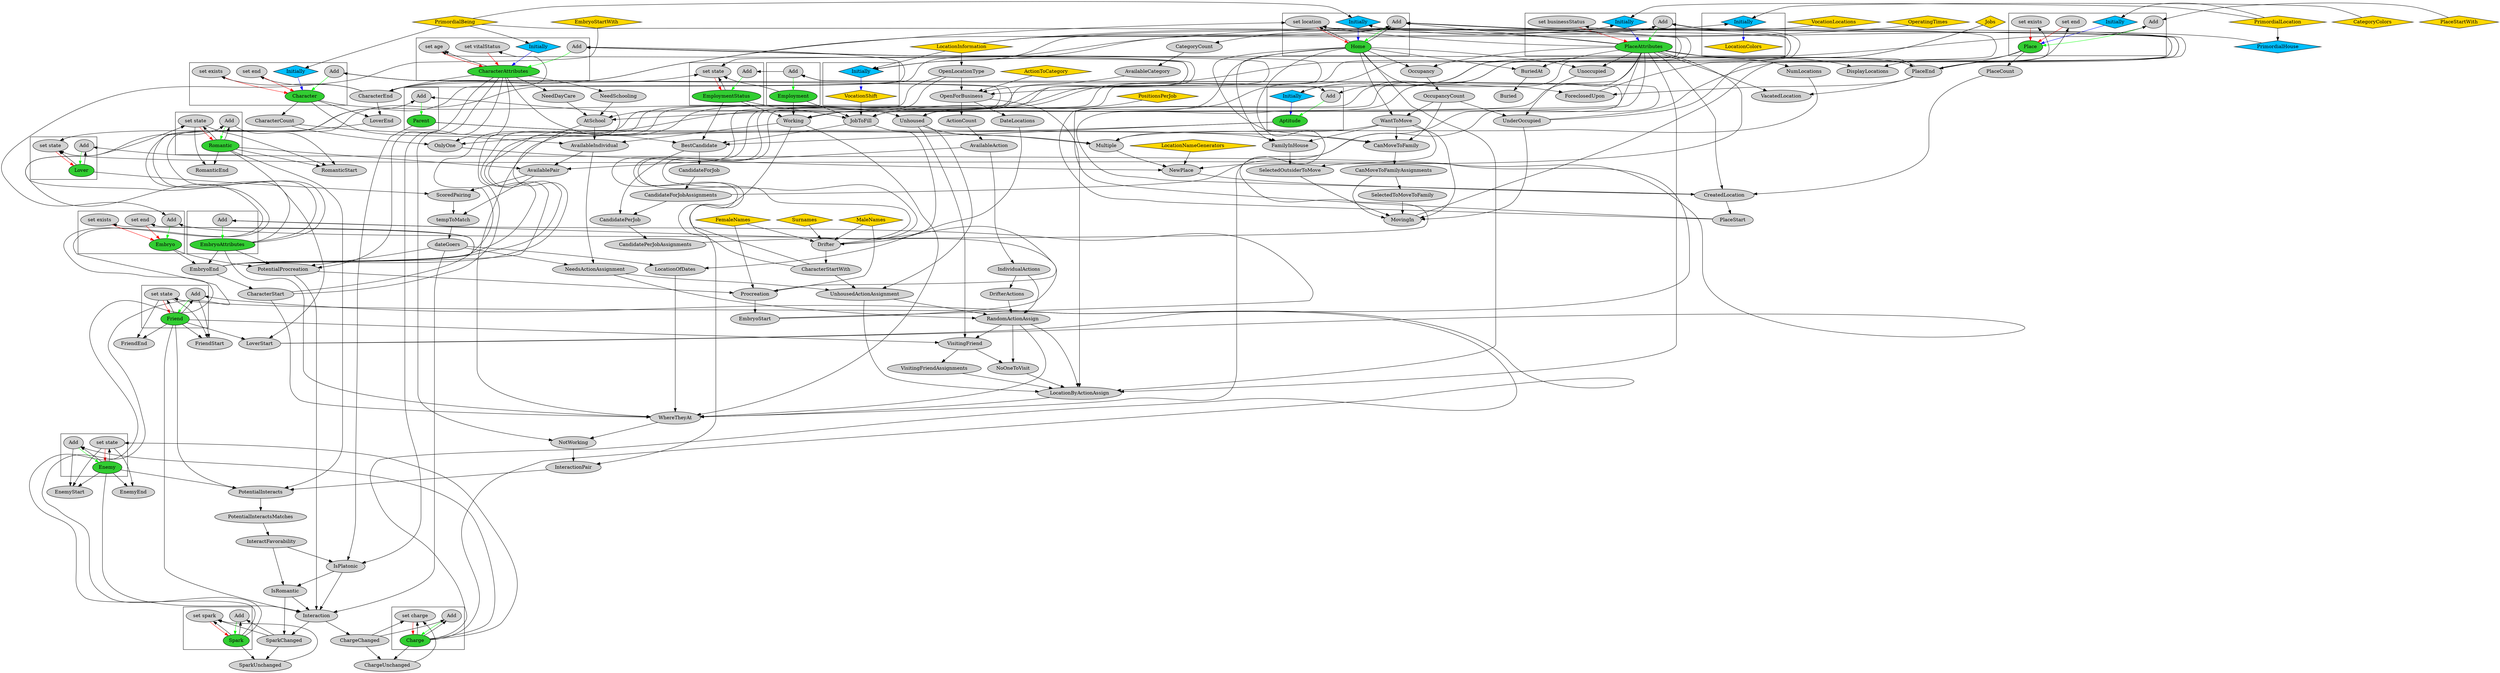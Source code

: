 digraph {
splines=true
node [ style="filled"]
subgraph "cluster_VocationShift"{
v9 [ label = "VocationShift" fillcolor="gold" shape="diamond"];
v10 [ label = "Initially" fillcolor="deepskyblue" shape="diamond"];
}
subgraph "cluster_LocationColors"{
v14 [ label = "LocationColors" fillcolor="gold" shape="diamond"];
v15 [ label = "Initially" fillcolor="deepskyblue" shape="diamond"];
}
subgraph "cluster_Character"{
v16 [ label = "Character" fillcolor="limegreen"];
v17 [ label = "Add"];
v151 [ label = "Initially" fillcolor="deepskyblue" shape="diamond"];
v152 [ label = "set end"];
v153 [ label = "set exists"];
}
subgraph "cluster_CharacterAttributes"{
v40 [ label = "CharacterAttributes" fillcolor="limegreen"];
v41 [ label = "Add"];
v68 [ label = "Initially" fillcolor="deepskyblue" shape="diamond"];
v69 [ label = "set vitalStatus"];
v70 [ label = "set age"];
}
subgraph "cluster_Aptitude"{
v63 [ label = "Aptitude" fillcolor="limegreen"];
v64 [ label = "Add"];
v65 [ label = "Initially" fillcolor="deepskyblue" shape="diamond"];
}
subgraph "cluster_Charge"{
v129 [ label = "Charge" fillcolor="limegreen"];
v130 [ label = "Add"];
v132 [ label = "set charge"];
}
subgraph "cluster_Friend"{
v127 [ label = "Friend" fillcolor="limegreen"];
v128 [ label = "Add"];
v134 [ label = "set state"];
}
subgraph "cluster_Enemy"{
v136 [ label = "Enemy" fillcolor="limegreen"];
v137 [ label = "Add"];
v138 [ label = "set state"];
}
subgraph "cluster_Spark"{
v106 [ label = "Spark" fillcolor="limegreen"];
v107 [ label = "Add"];
v140 [ label = "set spark"];
}
subgraph "cluster_Romantic"{
v104 [ label = "Romantic" fillcolor="limegreen"];
v105 [ label = "Add"];
v142 [ label = "set state"];
}
subgraph "cluster_Lover"{
v143 [ label = "Lover" fillcolor="limegreen"];
v144 [ label = "Add"];
v146 [ label = "set state"];
}
subgraph "cluster_Embryo"{
v20 [ label = "Embryo" fillcolor="limegreen"];
v21 [ label = "Add"];
v149 [ label = "set end"];
v150 [ label = "set exists"];
}
subgraph "cluster_EmbryoAttributes"{
v66 [ label = "EmbryoAttributes" fillcolor="limegreen"];
v67 [ label = "Add"];
}
subgraph "cluster_Parent"{
v90 [ label = "Parent" fillcolor="limegreen"];
v91 [ label = "Add"];
}
subgraph "cluster_Place"{
v57 [ label = "Place" fillcolor="limegreen"];
v58 [ label = "Add"];
v60 [ label = "Initially" fillcolor="deepskyblue" shape="diamond"];
v61 [ label = "set end"];
v62 [ label = "set exists"];
}
subgraph "cluster_PlaceAttributes"{
v34 [ label = "PlaceAttributes" fillcolor="limegreen"];
v35 [ label = "Add"];
v96 [ label = "Initially" fillcolor="deepskyblue" shape="diamond"];
v97 [ label = "set businessStatus"];
}
subgraph "cluster_Home"{
v75 [ label = "Home" fillcolor="limegreen"];
v76 [ label = "Add"];
v82 [ label = "Initially" fillcolor="deepskyblue" shape="diamond"];
v84 [ label = "set location"];
}
subgraph "cluster_EmploymentStatus"{
v52 [ label = "EmploymentStatus" fillcolor="limegreen"];
v53 [ label = "Add"];
v54 [ label = "set state"];
}
subgraph "cluster_Employment"{
v45 [ label = "Employment" fillcolor="limegreen"];
v46 [ label = "Add"];
}
v0 [ label = "FemaleNames" fillcolor="gold" shape="diamond"];
v1 [ label = "MaleNames" fillcolor="gold" shape="diamond"];
v2 [ label = "Surnames" fillcolor="gold" shape="diamond"];
v3 [ label = "Jobs" fillcolor="gold" shape="diamond"];
v4 [ label = "PrimordialBeing" fillcolor="gold" shape="diamond"];
v5 [ label = "PrimordialLocation" fillcolor="gold" shape="diamond"];
v6 [ label = "LocationInformation" fillcolor="gold" shape="diamond"];
v7 [ label = "VocationLocations" fillcolor="gold" shape="diamond"];
v8 [ label = "OperatingTimes" fillcolor="gold" shape="diamond"];
v11 [ label = "PositionsPerJob" fillcolor="gold" shape="diamond"];
v12 [ label = "ActionToCategory" fillcolor="gold" shape="diamond"];
v13 [ label = "CategoryColors" fillcolor="gold" shape="diamond"];
v18 [ label = "CharacterStart"];
v19 [ label = "EmbryoEnd"];
v22 [ label = "EmbryoStart"];
v23 [ label = "Procreation"];
v24 [ label = "PotentialProcreation"];
v25 [ label = "dateGoers"];
v26 [ label = "tempToMatch"];
v27 [ label = "ScoredPairing"];
v28 [ label = "AvailablePair"];
v29 [ label = "AvailableAction"];
v30 [ label = "ActionCount"];
v31 [ label = "OpenForBusiness"];
v32 [ label = "AvailableCategory"];
v33 [ label = "CategoryCount"];
v36 [ label = "PlaceStart"];
v37 [ label = "CreatedLocation"];
v38 [ label = "NewPlace"];
v39 [ label = "OnlyOne"];
v42 [ label = "CharacterStartWith"];
v43 [ label = "Drifter"];
v44 [ label = "JobToFill"];
v47 [ label = "CandidatePerJobAssignments"];
v48 [ label = "CandidatePerJob"];
v49 [ label = "CandidateForJobAssignments"];
v50 [ label = "CandidateForJob"];
v51 [ label = "BestCandidate"];
v55 [ label = "CharacterEnd"];
v56 [ label = "PlaceEnd"];
v59 [ label = "PlaceStartWith" fillcolor="gold" shape="diamond"];
v71 [ label = "CharacterCount"];
v72 [ label = "LocationNameGenerators" fillcolor="gold" shape="diamond"];
v73 [ label = "Multiple"];
v74 [ label = "WantToMove"];
v77 [ label = "UnderOccupied"];
v78 [ label = "OccupancyCount"];
v79 [ label = "Occupancy"];
v80 [ label = "Unoccupied"];
v81 [ label = "Unhoused"];
v83 [ label = "PrimordialHouse" fillcolor="deepskyblue" shape="diamond"];
v85 [ label = "ForeclosedUpon"];
v86 [ label = "MovingIn"];
v87 [ label = "SelectedToMoveToFamily"];
v88 [ label = "CanMoveToFamilyAssignments"];
v89 [ label = "CanMoveToFamily"];
v92 [ label = "SelectedOutsiderToMove"];
v93 [ label = "FamilyInHouse"];
v94 [ label = "NumLocations"];
v95 [ label = "PlaceCount"];
v98 [ label = "OpenLocationType"];
v99 [ label = "AvailableIndividual"];
v100 [ label = "Working"];
v101 [ label = "AtSchool"];
v102 [ label = "NeedDayCare"];
v103 [ label = "NeedSchooling"];
v108 [ label = "SparkChanged"];
v109 [ label = "Interaction"];
v110 [ label = "IsPlatonic"];
v111 [ label = "InteractFavorability"];
v112 [ label = "PotentialInteractsMatches"];
v113 [ label = "PotentialInteracts"];
v114 [ label = "InteractionPair"];
v115 [ label = "NotWorking"];
v116 [ label = "WhereTheyAt"];
v117 [ label = "LocationOfDates"];
v118 [ label = "DateLocations"];
v119 [ label = "RandomActionAssign"];
v120 [ label = "UnhousedActionAssignment"];
v121 [ label = "NeedsActionAssignment"];
v122 [ label = "IndividualActions"];
v123 [ label = "DrifterActions"];
v124 [ label = "LocationByActionAssign"];
v125 [ label = "NoOneToVisit"];
v126 [ label = "VisitingFriend"];
v131 [ label = "ChargeChanged"];
v133 [ label = "ChargeUnchanged"];
v135 [ label = "VisitingFriendAssignments"];
v139 [ label = "IsRomantic"];
v141 [ label = "SparkUnchanged"];
v145 [ label = "LoverStart"];
v147 [ label = "LoverEnd"];
v148 [ label = "EmbryoStartWith" fillcolor="gold" shape="diamond"];
v154 [ label = "FriendStart"];
v155 [ label = "FriendEnd"];
v156 [ label = "EnemyStart"];
v157 [ label = "EnemyEnd"];
v158 [ label = "RomanticStart"];
v159 [ label = "RomanticEnd"];
v160 [ label = "VacatedLocation"];
v161 [ label = "DisplayLocations"];
v162 [ label = "BuriedAt"];
v163 [ label = "Buried"];
v10 -> v9 [ color="blue" ]
v7 -> v10 [ constraint="false" ]
v6 -> v10 [ constraint="false" ]
v8 -> v10 [ constraint="false" ]
v15 -> v14 [ color="blue" ]
v6 -> v15 [ constraint="false" ]
v13 -> v15 [ constraint="false" ]
v17 -> v16 [ color="green" ]
v18 -> v17 [ constraint="false" ]
v19 -> v18
v20 -> v19
v21 -> v20 [ color="green" ]
v22 -> v21 [ constraint="false" ]
v23 -> v22
v24 -> v23
v25 -> v24
v26 -> v25
v27 -> v26
v28 -> v27
v29 -> v28
v30 -> v29
v31 -> v30
v12 -> v31
v32 -> v31
v33 -> v32
v34 -> v33
v35 -> v34 [ color="green" ]
v36 -> v35 [ constraint="false" ]
v37 -> v36
v34 -> v37
v38 -> v37
v34 -> v38
v39 -> v38
v40 -> v39
v41 -> v40 [ color="green" ]
v42 -> v41 [ constraint="false" ]
v43 -> v42
v2 -> v43
v1 -> v43
v0 -> v43
v44 -> v43
v34 -> v44
v9 -> v44
v11 -> v44
v45 -> v44
v46 -> v45 [ color="green" ]
v47 -> v46 [ constraint="false" ]
v48 -> v47
v49 -> v48
v50 -> v49
v51 -> v50
v44 -> v51
v40 -> v51
v52 -> v51
v53 -> v52 [ color="green" ]
v46 -> v53 [ constraint="false" ]
v54 -> v52 [ color="red" ]
v55 -> v54 [ constraint="false" ]
v40 -> v55
v52 -> v54 [ constraint="false" ]
v56 -> v54 [ constraint="false" ]
v34 -> v56
v57 -> v56
v58 -> v57 [ color="green" ]
v36 -> v58 [ constraint="false" ]
v59 -> v58 [ constraint="false" ]
v60 -> v57 [ color="blue" ]
v5 -> v60 [ constraint="false" ]
v61 -> v57 [ color="red" ]
v56 -> v61 [ constraint="false" ]
v62 -> v57 [ color="red" ]
v56 -> v62 [ constraint="false" ]
v45 -> v54 [ constraint="false" ]
v63 -> v51
v64 -> v63 [ color="green" ]
v17 -> v64 [ constraint="false" ]
v3 -> v64 [ constraint="false" ]
v65 -> v63 [ color="blue" ]
v4 -> v65 [ constraint="false" ]
v3 -> v65 [ constraint="false" ]
v51 -> v48
v49 -> v46 [ constraint="false" ]
v52 -> v44
v43 -> v41 [ constraint="false" ]
v18 -> v41 [ constraint="false" ]
v19 -> v41 [ constraint="false" ]
v66 -> v41 [ constraint="false" ]
v67 -> v66 [ color="green" ]
v22 -> v67 [ constraint="false" ]
v23 -> v67 [ constraint="false" ]
v68 -> v40 [ color="blue" ]
v4 -> v68 [ constraint="false" ]
v69 -> v40 [ color="red" ]
v55 -> v69 [ constraint="false" ]
v70 -> v40 [ color="red" ]
v19 -> v70 [ constraint="false" ]
v40 -> v70 [ constraint="false" ]
v63 -> v39
v71 -> v39
v16 -> v71
v72 -> v38
v73 -> v38
v74 -> v73
v75 -> v74
v76 -> v75 [ color="green" ]
v19 -> v76 [ constraint="false" ]
v66 -> v76 [ constraint="false" ]
v75 -> v76 [ constraint="false" ]
v77 -> v76 [ constraint="false" ]
v78 -> v77
v79 -> v78
v34 -> v79
v75 -> v79
v80 -> v77
v75 -> v80
v34 -> v80
v43 -> v76 [ constraint="false" ]
v81 -> v76 [ constraint="false" ]
v75 -> v81
v16 -> v81
v55 -> v76 [ constraint="false" ]
v34 -> v76 [ constraint="false" ]
v82 -> v75 [ color="blue" ]
v83 -> v82 [ constraint="false" ]
v5 -> v83
v4 -> v82 [ constraint="false" ]
v84 -> v75 [ color="red" ]
v55 -> v84 [ constraint="false" ]
v75 -> v84 [ constraint="false" ]
v34 -> v84 [ constraint="false" ]
v77 -> v84 [ constraint="false" ]
v85 -> v84 [ constraint="false" ]
v75 -> v85
v56 -> v85
v86 -> v84 [ constraint="false" ]
v87 -> v86
v88 -> v87
v89 -> v88
v90 -> v89
v91 -> v90 [ color="green" ]
v19 -> v91 [ constraint="false" ]
v66 -> v91 [ constraint="false" ]
v74 -> v89
v75 -> v89
v78 -> v89
v88 -> v86
v92 -> v86
v93 -> v92
v90 -> v93
v74 -> v93
v75 -> v93
v74 -> v92
v77 -> v86
v74 -> v86
v78 -> v74
v81 -> v73
v94 -> v73
v34 -> v94
v71 -> v73
v95 -> v37
v57 -> v95
v37 -> v35 [ constraint="false" ]
v6 -> v35 [ constraint="false" ]
v96 -> v34 [ color="blue" ]
v5 -> v96 [ constraint="false" ]
v6 -> v96 [ constraint="false" ]
v97 -> v34 [ color="red" ]
v56 -> v97 [ constraint="false" ]
v98 -> v31
v6 -> v98
v34 -> v31
v99 -> v28
v100 -> v99
v98 -> v100
v34 -> v100
v52 -> v100
v45 -> v100
v101 -> v99
v98 -> v101
v102 -> v101
v40 -> v102
v34 -> v101
v103 -> v101
v40 -> v103
v16 -> v99
v104 -> v28
v105 -> v104 [ color="green" ]
v104 -> v105 [ constraint="false" ]
v106 -> v105 [ constraint="false" ]
v107 -> v106 [ color="green" ]
v106 -> v107 [ constraint="false" ]
v108 -> v107 [ constraint="false" ]
v109 -> v108
v110 -> v109
v111 -> v110
v112 -> v111
v113 -> v112
v114 -> v113
v115 -> v114
v116 -> v115
v101 -> v116
v100 -> v116
v117 -> v116
v118 -> v117
v31 -> v118
v25 -> v117
v119 -> v116
v120 -> v119
v121 -> v120
v25 -> v121
v99 -> v121
v81 -> v120
v42 -> v120
v122 -> v119
v29 -> v122
v121 -> v119
v123 -> v119
v122 -> v123
v124 -> v116
v119 -> v124
v75 -> v124
v125 -> v124
v126 -> v125
v81 -> v126
v119 -> v126
v127 -> v126
v128 -> v127 [ color="green" ]
v127 -> v128 [ constraint="false" ]
v129 -> v128 [ constraint="false" ]
v130 -> v129 [ color="green" ]
v129 -> v130 [ constraint="false" ]
v131 -> v130 [ constraint="false" ]
v109 -> v131
v132 -> v129 [ color="red" ]
v131 -> v132 [ constraint="false" ]
v129 -> v132 [ constraint="false" ]
v133 -> v132 [ constraint="false" ]
v131 -> v133
v129 -> v133
v134 -> v127 [ color="red" ]
v129 -> v134 [ constraint="false" ]
v127 -> v134 [ constraint="false" ]
v119 -> v125
v135 -> v124
v126 -> v135
v120 -> v124
v31 -> v124
v34 -> v124
v18 -> v116
v66 -> v116
v75 -> v116
v40 -> v115
v100 -> v114
v127 -> v113
v104 -> v113
v136 -> v113
v137 -> v136 [ color="green" ]
v136 -> v137 [ constraint="false" ]
v129 -> v137 [ constraint="false" ]
v138 -> v136 [ color="red" ]
v129 -> v138 [ constraint="false" ]
v136 -> v138 [ constraint="false" ]
v40 -> v110
v90 -> v110
v127 -> v109
v136 -> v109
v139 -> v109
v110 -> v139
v111 -> v139
v25 -> v109
v24 -> v109
v139 -> v108
v140 -> v106 [ color="red" ]
v108 -> v140 [ constraint="false" ]
v106 -> v140 [ constraint="false" ]
v141 -> v140 [ constraint="false" ]
v108 -> v141
v106 -> v141
v142 -> v104 [ color="red" ]
v106 -> v142 [ constraint="false" ]
v104 -> v142 [ constraint="false" ]
v143 -> v27
v144 -> v143 [ color="green" ]
v143 -> v144 [ constraint="false" ]
v145 -> v144 [ constraint="false" ]
v104 -> v145
v127 -> v145
v146 -> v143 [ color="red" ]
v143 -> v146 [ constraint="false" ]
v147 -> v146 [ constraint="false" ]
v55 -> v147
v16 -> v147
v145 -> v146 [ constraint="false" ]
v28 -> v26
v40 -> v24
v66 -> v24
v20 -> v24
v1 -> v23
v0 -> v23
v148 -> v21 [ constraint="false" ]
v149 -> v20 [ color="red" ]
v19 -> v149 [ constraint="false" ]
v150 -> v20 [ color="red" ]
v19 -> v150 [ constraint="false" ]
v66 -> v19
v42 -> v17 [ constraint="false" ]
v151 -> v16 [ color="blue" ]
v4 -> v151 [ constraint="false" ]
v152 -> v16 [ color="red" ]
v55 -> v152 [ constraint="false" ]
v153 -> v16 [ color="red" ]
v55 -> v153 [ constraint="false" ]
v128 -> v154
v134 -> v154
v127 -> v154
v134 -> v155
v127 -> v155
v137 -> v156
v138 -> v156
v136 -> v156
v138 -> v157
v136 -> v157
v105 -> v158
v142 -> v158
v104 -> v158
v142 -> v159
v104 -> v159
v56 -> v160
v34 -> v160
v34 -> v161
v57 -> v161
v34 -> v162
v75 -> v162
v162 -> v163
}
